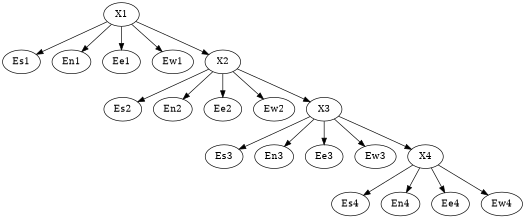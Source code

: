 digraph {
	graph [size=3.5]
		X1
		Es1
		En1
		Ee1
		Ew1
		X2
		Es2
		En2
		Ee2
		Ew2
		X3
		Es3
		En3
		Ee3
		Ew3
		X4
		Es4
		En4
		Ee4
		Ew4
			X1 -> Es1
			X1 -> En1
			X1 -> Ee1
			X1 -> Ew1
			X1 -> X2
			X2 -> Es2
			X2 -> En2
			X2 -> Ee2
			X2 -> Ew2
			X2 -> X3
			X3 -> Es3
			X3 -> En3
			X3 -> Ee3
			X3 -> Ew3
			X3 -> X4
			X4 -> Es4
			X4 -> En4
			X4 -> Ee4
			X4 -> Ew4
}